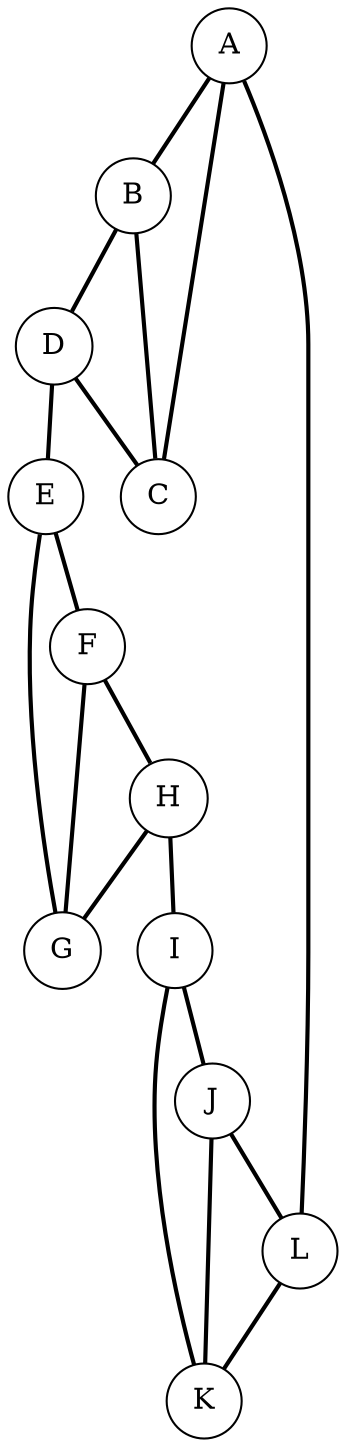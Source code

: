 graph G {
  node [shape="circle"];
  edge [penwidth=2];

  A -- B -- D -- C -- A;
  B -- C;

  E -- F -- H -- G -- E;
  F -- G;

  I -- J -- L -- K -- I;
  J -- K;

  # Link between groups
  D -- E;
  H -- I;
  L -- A;
}
